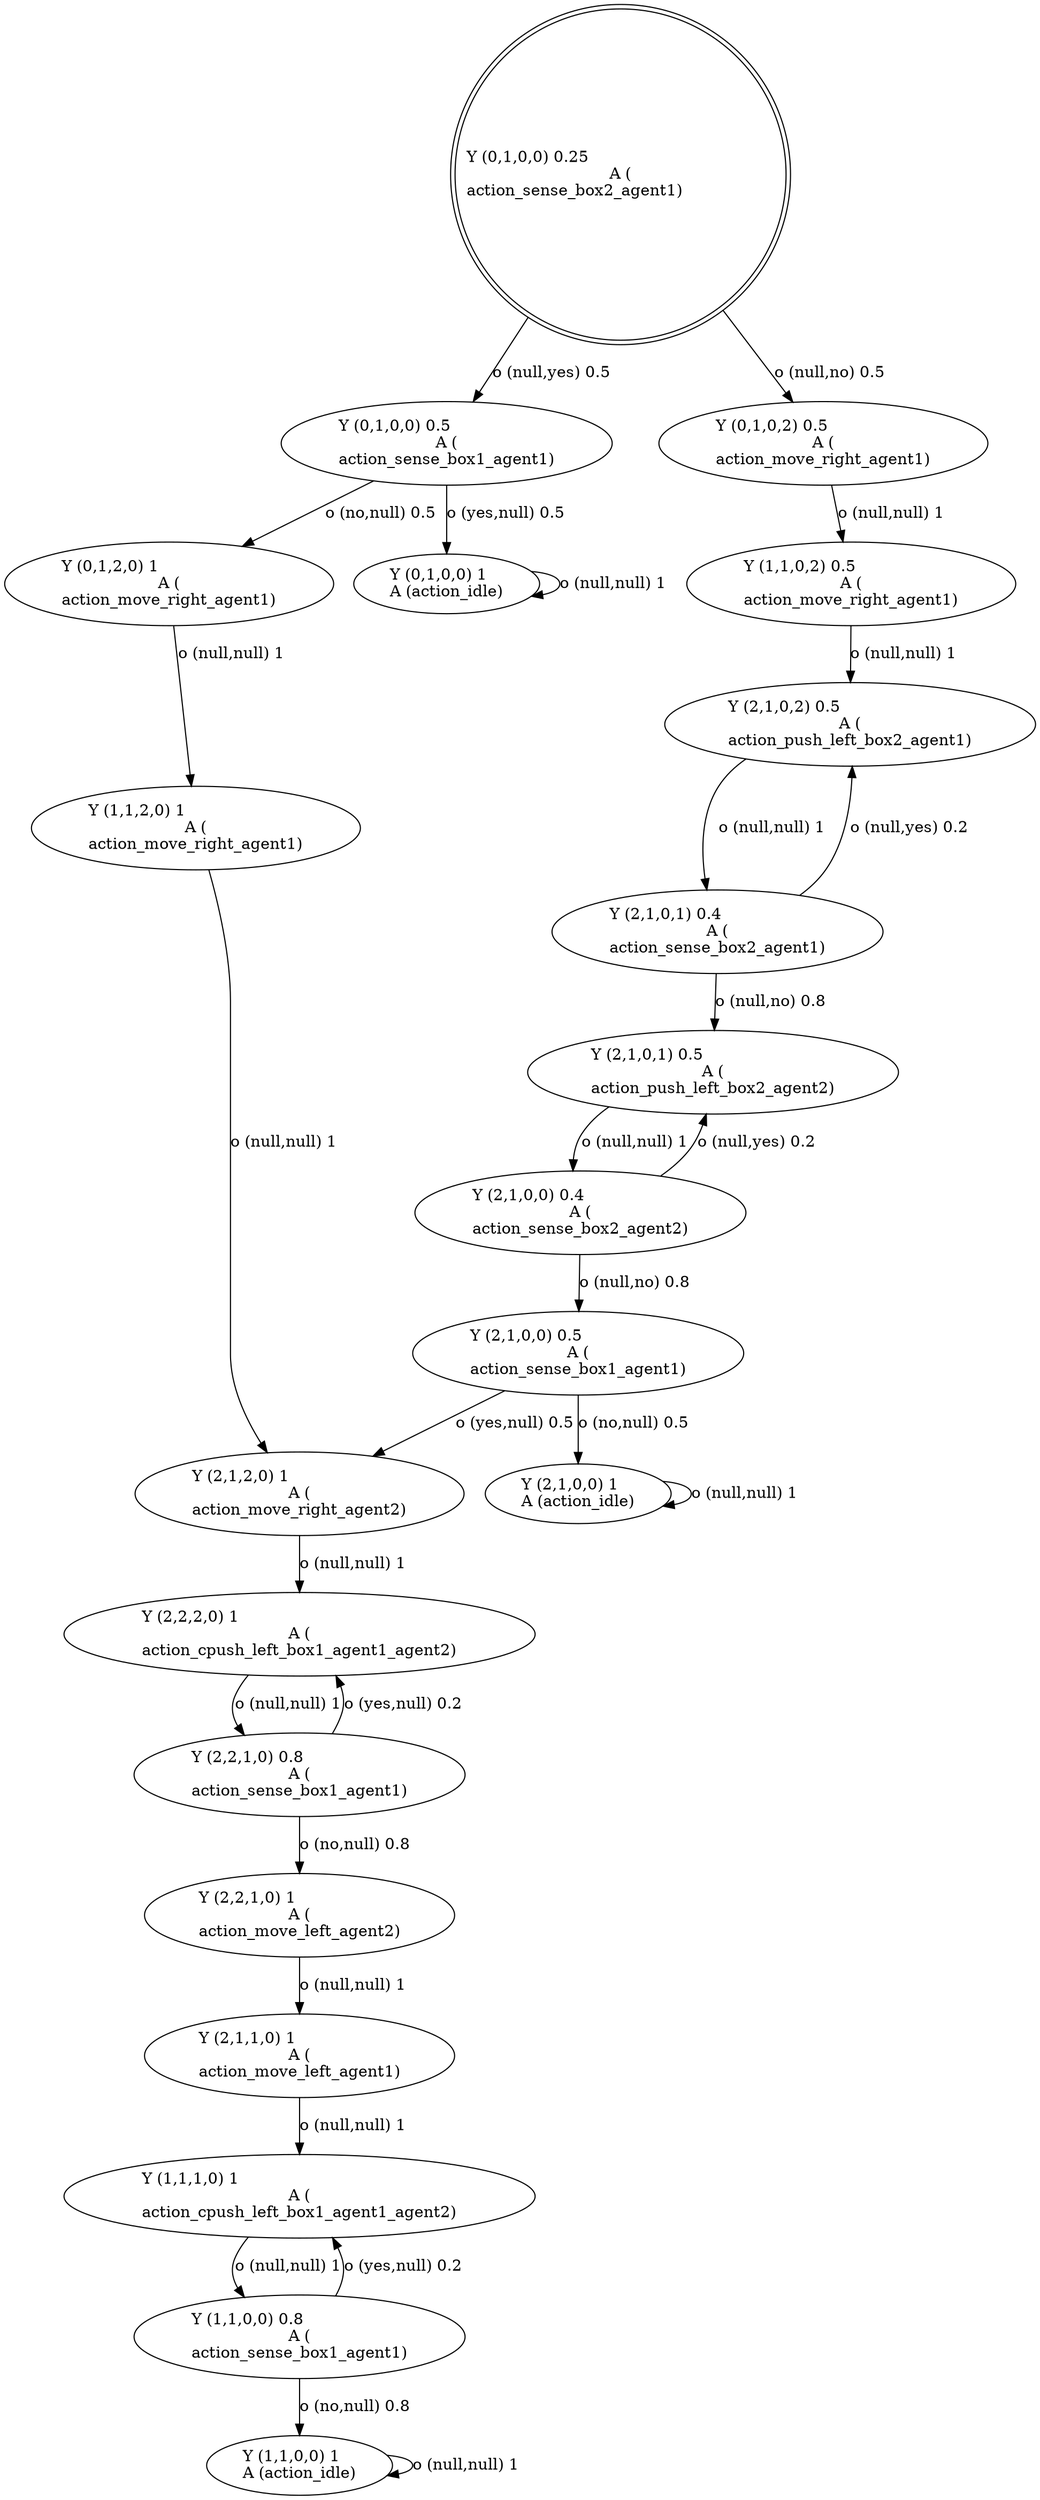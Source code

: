 digraph G
{
root [label="Y (0,1,0,0) 0.25\lA (\naction_sense_box2_agent1)\l" shape=doublecircle labeljust="l"];
x0row7 [label="Y (0,1,0,0) 0.5\lA (\naction_sense_box1_agent1)\l"];
x0row19 [label="Y (1,1,2,0) 1\lA (\naction_move_right_agent1)\l"];
x0row47 [label="Y (2,1,0,0) 1\lA (action_idle)\l"];
x0row50 [label="Y (1,1,0,2) 0.5\lA (\naction_move_right_agent1)\l"];
x0row55 [label="Y (2,1,0,2) 0.5\lA (\naction_push_left_box2_agent1)\l"];
x0row60 [label="Y (2,1,0,1) 0.4\lA (\naction_sense_box2_agent1)\l"];
x0row69 [label="Y (2,1,0,1) 0.5\lA (\naction_push_left_box2_agent2)\l"];
x0row34 [label="Y (2,1,1,0) 1\lA (\naction_move_left_agent1)\l"];
x0row35 [label="Y (1,1,1,0) 1\lA (\naction_cpush_left_box1_agent1_agent2)\l"];
x0row38 [label="Y (1,1,0,0) 0.8\lA (\naction_sense_box1_agent1)\l"];
x0row15 [label="Y (1,1,0,0) 1\lA (action_idle)\l"];
x0row75 [label="Y (2,1,0,0) 0.4\lA (\naction_sense_box2_agent2)\l"];
x0row84 [label="Y (2,1,0,0) 0.5\lA (\naction_sense_box1_agent1)\l"];
x0row11 [label="Y (0,1,2,0) 1\lA (\naction_move_right_agent1)\l"];
x0row8 [label="Y (0,1,0,2) 0.5\lA (\naction_move_right_agent1)\l"];
x0row10 [label="Y (0,1,0,0) 1\lA (action_idle)\l"];
x0row23 [label="Y (2,1,2,0) 1\lA (\naction_move_right_agent2)\l"];
x0row27 [label="Y (2,2,2,0) 1\lA (\naction_cpush_left_box1_agent1_agent2)\l"];
x0row28 [label="Y (2,2,1,0) 0.8\lA (\naction_sense_box1_agent1)\l"];
x0row29 [label="Y (2,2,1,0) 1\lA (\naction_move_left_agent2)\l"];
root -> x0row7 [label="o (null,yes) 0.5\l"];
root -> x0row8 [label="o (null,no) 0.5\l"];
x0row7 -> x0row10 [label="o (yes,null) 0.5\l"];
x0row7 -> x0row11 [label="o (no,null) 0.5\l"];
x0row10 -> x0row10 [label="o (null,null) 1\l"];
x0row11 -> x0row19 [label="o (null,null) 1\l"];
x0row19 -> x0row23 [label="o (null,null) 1\l"];
x0row23 -> x0row27 [label="o (null,null) 1\l"];
x0row27 -> x0row28 [label="o (null,null) 1\l"];
x0row28 -> x0row27 [label="o (yes,null) 0.2\l"];
x0row28 -> x0row29 [label="o (no,null) 0.8\l"];
x0row29 -> x0row34 [label="o (null,null) 1\l"];
x0row34 -> x0row35 [label="o (null,null) 1\l"];
x0row35 -> x0row38 [label="o (null,null) 1\l"];
x0row38 -> x0row35 [label="o (yes,null) 0.2\l"];
x0row38 -> x0row15 [label="o (no,null) 0.8\l"];
x0row15 -> x0row15 [label="o (null,null) 1\l"];
x0row8 -> x0row50 [label="o (null,null) 1\l"];
x0row50 -> x0row55 [label="o (null,null) 1\l"];
x0row55 -> x0row60 [label="o (null,null) 1\l"];
x0row60 -> x0row55 [label="o (null,yes) 0.2\l"];
x0row60 -> x0row69 [label="o (null,no) 0.8\l"];
x0row69 -> x0row75 [label="o (null,null) 1\l"];
x0row75 -> x0row69 [label="o (null,yes) 0.2\l"];
x0row75 -> x0row84 [label="o (null,no) 0.8\l"];
x0row84 -> x0row23 [label="o (yes,null) 0.5\l"];
x0row84 -> x0row47 [label="o (no,null) 0.5\l"];
x0row47 -> x0row47 [label="o (null,null) 1\l"];
}
